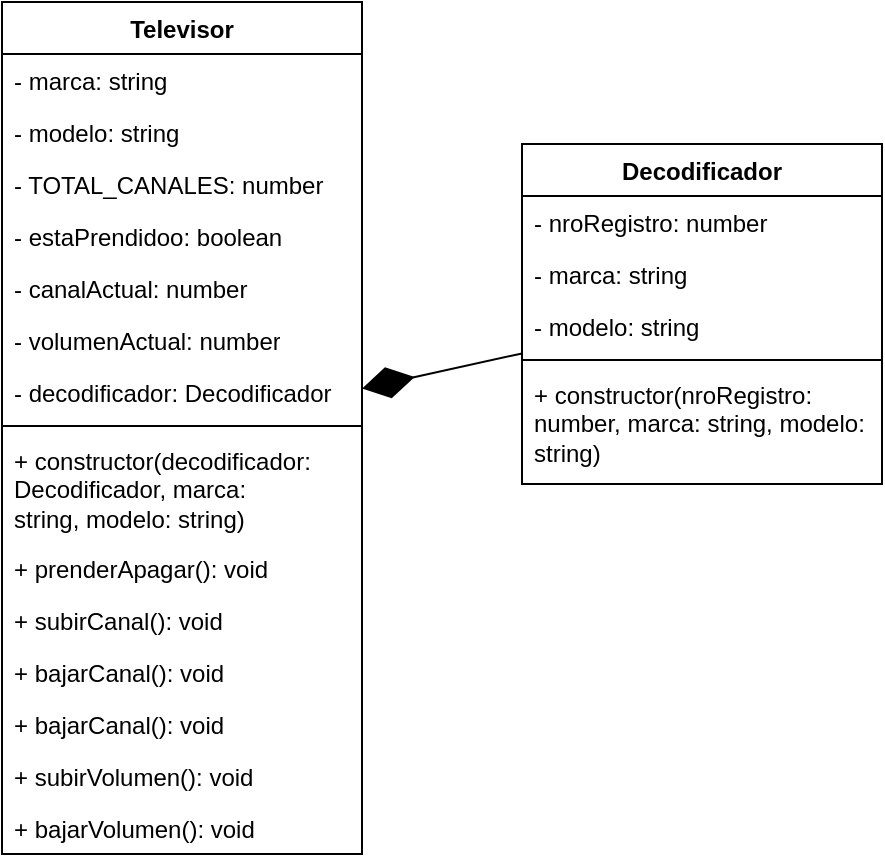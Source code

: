<mxfile version="10.9.5" type="device"><diagram id="rloKX-q-oaP_CYl92d0F" name="Page-1"><mxGraphModel dx="683" dy="645" grid="1" gridSize="10" guides="1" tooltips="1" connect="1" arrows="1" fold="1" page="1" pageScale="1" pageWidth="827" pageHeight="1169" math="0" shadow="0"><root><mxCell id="0"/><mxCell id="1" parent="0"/><mxCell id="_OsyAdo8gUSk4kaf-oNi-1" value="Televisor" style="swimlane;fontStyle=1;align=center;verticalAlign=top;childLayout=stackLayout;horizontal=1;startSize=26;horizontalStack=0;resizeParent=1;resizeParentMax=0;resizeLast=0;collapsible=1;marginBottom=0;whiteSpace=wrap;" vertex="1" parent="1"><mxGeometry x="150" y="170" width="180" height="426" as="geometry"/></mxCell><mxCell id="_OsyAdo8gUSk4kaf-oNi-24" value="- marca: string" style="text;strokeColor=none;fillColor=none;align=left;verticalAlign=top;spacingLeft=4;spacingRight=4;overflow=hidden;rotatable=0;points=[[0,0.5],[1,0.5]];portConstraint=eastwest;whiteSpace=wrap;" vertex="1" parent="_OsyAdo8gUSk4kaf-oNi-1"><mxGeometry y="26" width="180" height="26" as="geometry"/></mxCell><mxCell id="_OsyAdo8gUSk4kaf-oNi-23" value="- modelo: string" style="text;strokeColor=none;fillColor=none;align=left;verticalAlign=top;spacingLeft=4;spacingRight=4;overflow=hidden;rotatable=0;points=[[0,0.5],[1,0.5]];portConstraint=eastwest;whiteSpace=wrap;" vertex="1" parent="_OsyAdo8gUSk4kaf-oNi-1"><mxGeometry y="52" width="180" height="26" as="geometry"/></mxCell><mxCell id="_OsyAdo8gUSk4kaf-oNi-11" value="- TOTAL_CANALES: number" style="text;strokeColor=none;fillColor=none;align=left;verticalAlign=top;spacingLeft=4;spacingRight=4;overflow=hidden;rotatable=0;points=[[0,0.5],[1,0.5]];portConstraint=eastwest;whiteSpace=wrap;" vertex="1" parent="_OsyAdo8gUSk4kaf-oNi-1"><mxGeometry y="78" width="180" height="26" as="geometry"/></mxCell><mxCell id="_OsyAdo8gUSk4kaf-oNi-2" value="- estaPrendidoo: boolean" style="text;strokeColor=none;fillColor=none;align=left;verticalAlign=top;spacingLeft=4;spacingRight=4;overflow=hidden;rotatable=0;points=[[0,0.5],[1,0.5]];portConstraint=eastwest;whiteSpace=wrap;" vertex="1" parent="_OsyAdo8gUSk4kaf-oNi-1"><mxGeometry y="104" width="180" height="26" as="geometry"/></mxCell><mxCell id="_OsyAdo8gUSk4kaf-oNi-7" value="- canalActual: number" style="text;strokeColor=none;fillColor=none;align=left;verticalAlign=top;spacingLeft=4;spacingRight=4;overflow=hidden;rotatable=0;points=[[0,0.5],[1,0.5]];portConstraint=eastwest;whiteSpace=wrap;" vertex="1" parent="_OsyAdo8gUSk4kaf-oNi-1"><mxGeometry y="130" width="180" height="26" as="geometry"/></mxCell><mxCell id="_OsyAdo8gUSk4kaf-oNi-6" value="- volumenActual: number" style="text;strokeColor=none;fillColor=none;align=left;verticalAlign=top;spacingLeft=4;spacingRight=4;overflow=hidden;rotatable=0;points=[[0,0.5],[1,0.5]];portConstraint=eastwest;whiteSpace=wrap;" vertex="1" parent="_OsyAdo8gUSk4kaf-oNi-1"><mxGeometry y="156" width="180" height="26" as="geometry"/></mxCell><mxCell id="_OsyAdo8gUSk4kaf-oNi-5" value="- decodificador: Decodificador" style="text;strokeColor=none;fillColor=none;align=left;verticalAlign=top;spacingLeft=4;spacingRight=4;overflow=hidden;rotatable=0;points=[[0,0.5],[1,0.5]];portConstraint=eastwest;whiteSpace=wrap;" vertex="1" parent="_OsyAdo8gUSk4kaf-oNi-1"><mxGeometry y="182" width="180" height="26" as="geometry"/></mxCell><mxCell id="_OsyAdo8gUSk4kaf-oNi-3" value="" style="line;strokeWidth=1;fillColor=none;align=left;verticalAlign=middle;spacingTop=-1;spacingLeft=3;spacingRight=3;rotatable=0;labelPosition=right;points=[];portConstraint=eastwest;whiteSpace=wrap;" vertex="1" parent="_OsyAdo8gUSk4kaf-oNi-1"><mxGeometry y="208" width="180" height="8" as="geometry"/></mxCell><mxCell id="_OsyAdo8gUSk4kaf-oNi-4" value="+ constructor(decodificador: Decodificador, marca: string, modelo: string)" style="text;strokeColor=none;fillColor=none;align=left;verticalAlign=top;spacingLeft=4;spacingRight=4;overflow=hidden;rotatable=0;points=[[0,0.5],[1,0.5]];portConstraint=eastwest;whiteSpace=wrap;" vertex="1" parent="_OsyAdo8gUSk4kaf-oNi-1"><mxGeometry y="216" width="180" height="54" as="geometry"/></mxCell><mxCell id="_OsyAdo8gUSk4kaf-oNi-9" value="+ prenderApagar(): void" style="text;strokeColor=none;fillColor=none;align=left;verticalAlign=top;spacingLeft=4;spacingRight=4;overflow=hidden;rotatable=0;points=[[0,0.5],[1,0.5]];portConstraint=eastwest;whiteSpace=wrap;" vertex="1" parent="_OsyAdo8gUSk4kaf-oNi-1"><mxGeometry y="270" width="180" height="26" as="geometry"/></mxCell><mxCell id="_OsyAdo8gUSk4kaf-oNi-10" value="+ subirCanal(): void" style="text;strokeColor=none;fillColor=none;align=left;verticalAlign=top;spacingLeft=4;spacingRight=4;overflow=hidden;rotatable=0;points=[[0,0.5],[1,0.5]];portConstraint=eastwest;whiteSpace=wrap;" vertex="1" parent="_OsyAdo8gUSk4kaf-oNi-1"><mxGeometry y="296" width="180" height="26" as="geometry"/></mxCell><mxCell id="_OsyAdo8gUSk4kaf-oNi-30" value="+ bajarCanal(): void" style="text;strokeColor=none;fillColor=none;align=left;verticalAlign=top;spacingLeft=4;spacingRight=4;overflow=hidden;rotatable=0;points=[[0,0.5],[1,0.5]];portConstraint=eastwest;whiteSpace=wrap;" vertex="1" parent="_OsyAdo8gUSk4kaf-oNi-1"><mxGeometry y="322" width="180" height="26" as="geometry"/></mxCell><mxCell id="_OsyAdo8gUSk4kaf-oNi-27" value="+ bajarCanal(): void" style="text;strokeColor=none;fillColor=none;align=left;verticalAlign=top;spacingLeft=4;spacingRight=4;overflow=hidden;rotatable=0;points=[[0,0.5],[1,0.5]];portConstraint=eastwest;whiteSpace=wrap;" vertex="1" parent="_OsyAdo8gUSk4kaf-oNi-1"><mxGeometry y="348" width="180" height="26" as="geometry"/></mxCell><mxCell id="_OsyAdo8gUSk4kaf-oNi-28" value="+ subirVolumen(): void" style="text;strokeColor=none;fillColor=none;align=left;verticalAlign=top;spacingLeft=4;spacingRight=4;overflow=hidden;rotatable=0;points=[[0,0.5],[1,0.5]];portConstraint=eastwest;whiteSpace=wrap;" vertex="1" parent="_OsyAdo8gUSk4kaf-oNi-1"><mxGeometry y="374" width="180" height="26" as="geometry"/></mxCell><mxCell id="_OsyAdo8gUSk4kaf-oNi-8" value="+ bajarVolumen(): void" style="text;strokeColor=none;fillColor=none;align=left;verticalAlign=top;spacingLeft=4;spacingRight=4;overflow=hidden;rotatable=0;points=[[0,0.5],[1,0.5]];portConstraint=eastwest;whiteSpace=wrap;" vertex="1" parent="_OsyAdo8gUSk4kaf-oNi-1"><mxGeometry y="400" width="180" height="26" as="geometry"/></mxCell><mxCell id="_OsyAdo8gUSk4kaf-oNi-12" value="Decodificador" style="swimlane;fontStyle=1;align=center;verticalAlign=top;childLayout=stackLayout;horizontal=1;startSize=26;horizontalStack=0;resizeParent=1;resizeParentMax=0;resizeLast=0;collapsible=1;marginBottom=0;whiteSpace=wrap;" vertex="1" parent="1"><mxGeometry x="410" y="241" width="180" height="170" as="geometry"/></mxCell><mxCell id="_OsyAdo8gUSk4kaf-oNi-13" value="- nroRegistro: number" style="text;strokeColor=none;fillColor=none;align=left;verticalAlign=top;spacingLeft=4;spacingRight=4;overflow=hidden;rotatable=0;points=[[0,0.5],[1,0.5]];portConstraint=eastwest;whiteSpace=wrap;" vertex="1" parent="_OsyAdo8gUSk4kaf-oNi-12"><mxGeometry y="26" width="180" height="26" as="geometry"/></mxCell><mxCell id="_OsyAdo8gUSk4kaf-oNi-14" value="- marca: string" style="text;strokeColor=none;fillColor=none;align=left;verticalAlign=top;spacingLeft=4;spacingRight=4;overflow=hidden;rotatable=0;points=[[0,0.5],[1,0.5]];portConstraint=eastwest;whiteSpace=wrap;" vertex="1" parent="_OsyAdo8gUSk4kaf-oNi-12"><mxGeometry y="52" width="180" height="26" as="geometry"/></mxCell><mxCell id="_OsyAdo8gUSk4kaf-oNi-25" value="- modelo: string" style="text;strokeColor=none;fillColor=none;align=left;verticalAlign=top;spacingLeft=4;spacingRight=4;overflow=hidden;rotatable=0;points=[[0,0.5],[1,0.5]];portConstraint=eastwest;whiteSpace=wrap;" vertex="1" parent="_OsyAdo8gUSk4kaf-oNi-12"><mxGeometry y="78" width="180" height="26" as="geometry"/></mxCell><mxCell id="_OsyAdo8gUSk4kaf-oNi-18" value="" style="line;strokeWidth=1;fillColor=none;align=left;verticalAlign=middle;spacingTop=-1;spacingLeft=3;spacingRight=3;rotatable=0;labelPosition=right;points=[];portConstraint=eastwest;whiteSpace=wrap;" vertex="1" parent="_OsyAdo8gUSk4kaf-oNi-12"><mxGeometry y="104" width="180" height="8" as="geometry"/></mxCell><mxCell id="_OsyAdo8gUSk4kaf-oNi-19" value="+ constructor(nroRegistro: number, marca: string, modelo: string)" style="text;strokeColor=none;fillColor=none;align=left;verticalAlign=top;spacingLeft=4;spacingRight=4;overflow=hidden;rotatable=0;points=[[0,0.5],[1,0.5]];portConstraint=eastwest;whiteSpace=wrap;" vertex="1" parent="_OsyAdo8gUSk4kaf-oNi-12"><mxGeometry y="112" width="180" height="58" as="geometry"/></mxCell><mxCell id="_OsyAdo8gUSk4kaf-oNi-29" value="" style="endArrow=diamondThin;endFill=1;endSize=24;html=1;" edge="1" parent="1" source="_OsyAdo8gUSk4kaf-oNi-12" target="_OsyAdo8gUSk4kaf-oNi-1"><mxGeometry width="160" relative="1" as="geometry"><mxPoint x="150" y="580" as="sourcePoint"/><mxPoint x="310" y="580" as="targetPoint"/></mxGeometry></mxCell></root></mxGraphModel></diagram></mxfile>